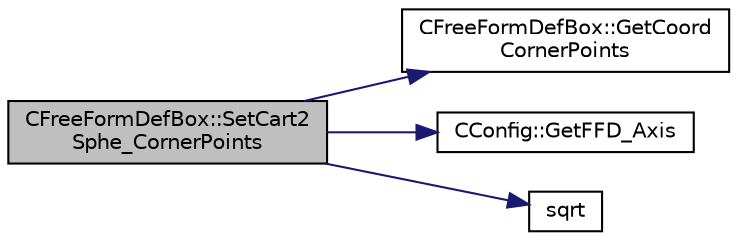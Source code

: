 digraph "CFreeFormDefBox::SetCart2Sphe_CornerPoints"
{
 // LATEX_PDF_SIZE
  edge [fontname="Helvetica",fontsize="10",labelfontname="Helvetica",labelfontsize="10"];
  node [fontname="Helvetica",fontsize="10",shape=record];
  rankdir="LR";
  Node1 [label="CFreeFormDefBox::SetCart2\lSphe_CornerPoints",height=0.2,width=0.4,color="black", fillcolor="grey75", style="filled", fontcolor="black",tooltip="Set Cartesians to Spherical Corner Points."];
  Node1 -> Node2 [color="midnightblue",fontsize="10",style="solid",fontname="Helvetica"];
  Node2 [label="CFreeFormDefBox::GetCoord\lCornerPoints",height=0.2,width=0.4,color="black", fillcolor="white", style="filled",URL="$classCFreeFormDefBox.html#a0d9cc216d53327e239b7b75173ff3b9a",tooltip="Get the coordinates of the corner points."];
  Node1 -> Node3 [color="midnightblue",fontsize="10",style="solid",fontname="Helvetica"];
  Node3 [label="CConfig::GetFFD_Axis",height=0.2,width=0.4,color="black", fillcolor="white", style="filled",URL="$classCConfig.html#aee960e865ec9805de750956062329d04",tooltip="Get the value of the vector that connects the cartesian axis with a sherical or cylindrical one."];
  Node1 -> Node4 [color="midnightblue",fontsize="10",style="solid",fontname="Helvetica"];
  Node4 [label="sqrt",height=0.2,width=0.4,color="black", fillcolor="white", style="filled",URL="$group__SIMD.html#ga54a1925ab40fb4249ea255072520de35",tooltip=" "];
}
